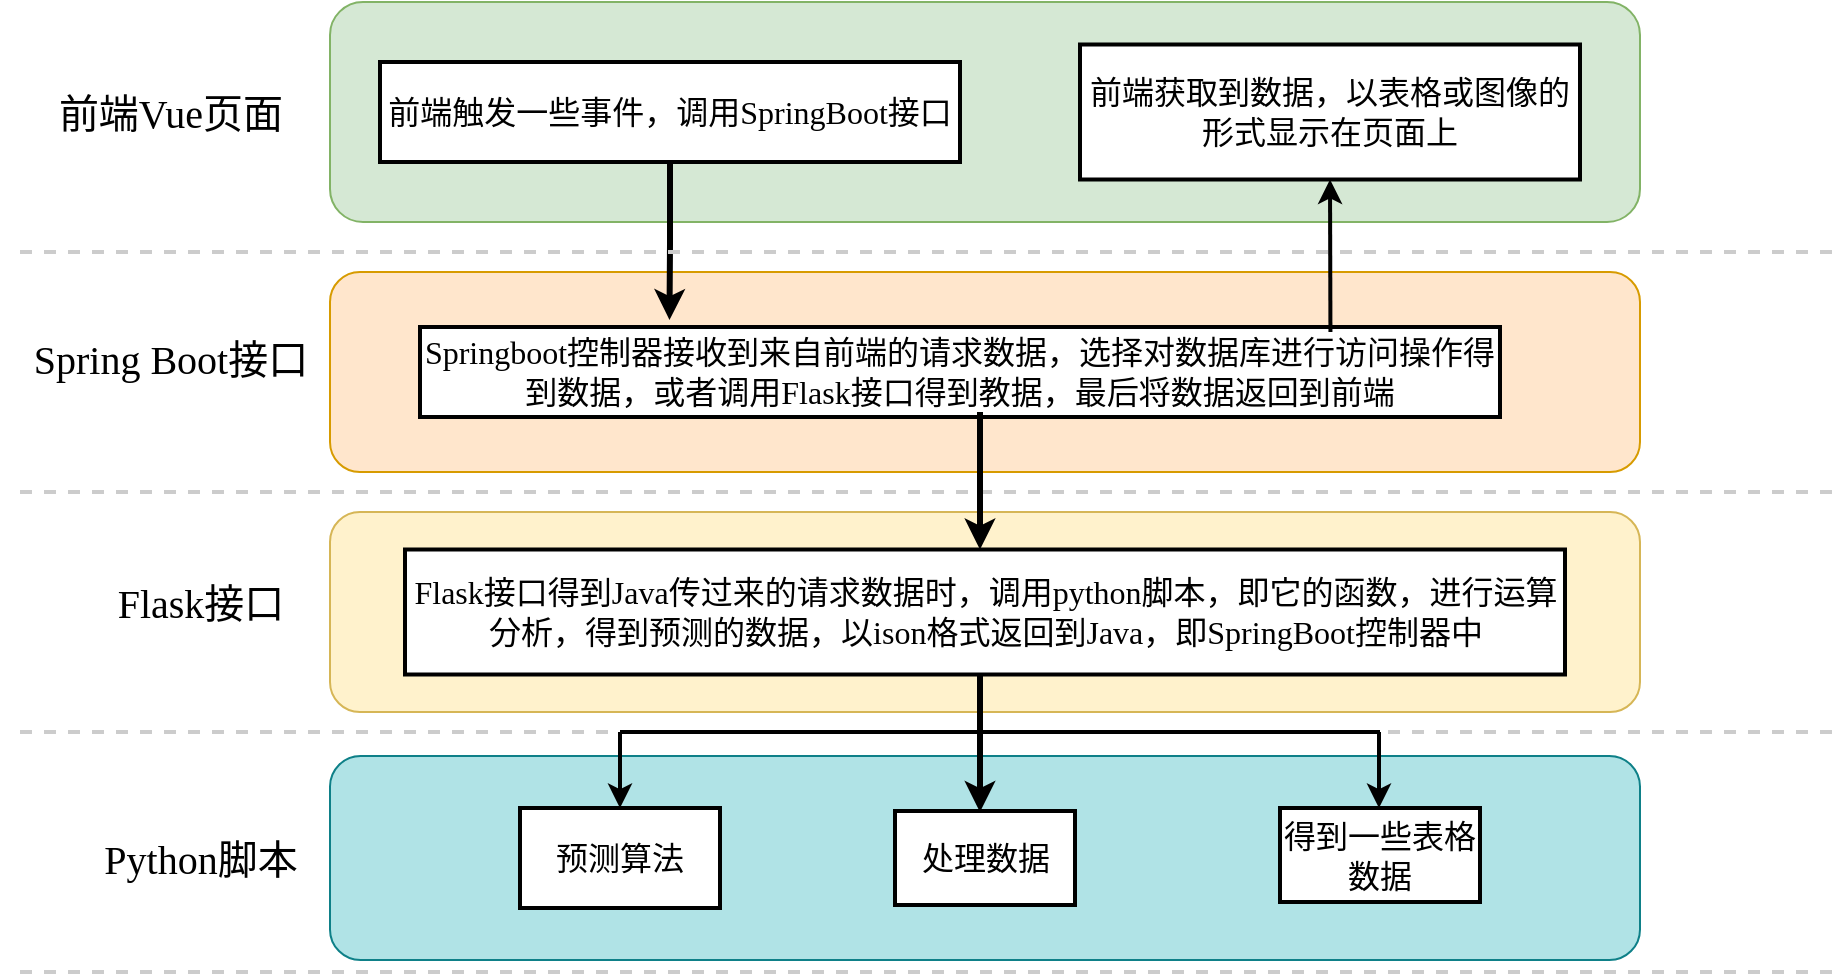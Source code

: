 <mxfile version="27.0.6">
  <diagram name="第 1 页" id="xMhFyrMVeEGbnWVEs9dL">
    <mxGraphModel dx="2008" dy="1156" grid="1" gridSize="10" guides="1" tooltips="1" connect="1" arrows="1" fold="1" page="1" pageScale="1" pageWidth="291" pageHeight="413" math="0" shadow="0">
      <root>
        <mxCell id="0" />
        <mxCell id="1" parent="0" />
        <mxCell id="B_UUGv-yr5kfgkIHQYiB-2" value="&lt;font style=&quot;vertical-align: inherit;&quot;&gt;&lt;font face=&quot;宋体&quot; style=&quot;vertical-align: inherit;&quot;&gt;前端Vue页面&lt;/font&gt;&lt;/font&gt;" style="text;html=1;align=center;verticalAlign=middle;resizable=0;points=[];autosize=1;strokeColor=none;fillColor=none;fontFamily=Times New Roman;fontSize=20;" vertex="1" parent="1">
          <mxGeometry x="-350" width="130" height="40" as="geometry" />
        </mxCell>
        <mxCell id="B_UUGv-yr5kfgkIHQYiB-3" value="&lt;font style=&quot;font-size: 20px;&quot;&gt;Spring Boot接口&lt;/font&gt;" style="text;html=1;align=center;verticalAlign=middle;resizable=0;points=[];autosize=1;strokeColor=none;fillColor=none;fontFamily=宋体;" vertex="1" parent="1">
          <mxGeometry x="-370" y="123" width="170" height="40" as="geometry" />
        </mxCell>
        <mxCell id="B_UUGv-yr5kfgkIHQYiB-4" value="" style="rounded=1;whiteSpace=wrap;html=1;fontFamily=Times New Roman;fillColor=#d5e8d4;strokeColor=#82b366;" vertex="1" parent="1">
          <mxGeometry x="-205" y="-35" width="655" height="110" as="geometry" />
        </mxCell>
        <mxCell id="B_UUGv-yr5kfgkIHQYiB-5" value="&lt;font face=&quot;宋体&quot; style=&quot;font-size: 16px;&quot;&gt;前端触发一些事件，调用SpringBoot接口&lt;/font&gt;" style="rounded=0;whiteSpace=wrap;html=1;fontFamily=Times New Roman;strokeWidth=2;" vertex="1" parent="1">
          <mxGeometry x="-180" y="-5" width="290" height="50" as="geometry" />
        </mxCell>
        <mxCell id="B_UUGv-yr5kfgkIHQYiB-6" value="&lt;font style=&quot;font-size: 16px;&quot; face=&quot;宋体&quot;&gt;前端获取到数据，以表格或图像的形式显示在页面上&lt;/font&gt;" style="rounded=0;whiteSpace=wrap;html=1;fontFamily=Times New Roman;strokeWidth=2;" vertex="1" parent="1">
          <mxGeometry x="170" y="-13.75" width="250" height="67.5" as="geometry" />
        </mxCell>
        <mxCell id="B_UUGv-yr5kfgkIHQYiB-7" value="" style="rounded=1;whiteSpace=wrap;html=1;fontFamily=Times New Roman;fillColor=#ffe6cc;strokeColor=#d79b00;" vertex="1" parent="1">
          <mxGeometry x="-205" y="100" width="655" height="100" as="geometry" />
        </mxCell>
        <mxCell id="B_UUGv-yr5kfgkIHQYiB-8" value="&lt;font face=&quot;宋体&quot;&gt;&lt;span style=&quot;font-size: 16px;&quot;&gt;Springboot控制器接收到来自前端的请求数据，选择对数据库进行访问操作得到数据，或者调用Flask接口得到教据，最后将数据返回到前端&lt;/span&gt;&lt;/font&gt;" style="rounded=0;whiteSpace=wrap;html=1;fontFamily=Times New Roman;strokeWidth=2;" vertex="1" parent="1">
          <mxGeometry x="-160" y="127.5" width="540" height="45" as="geometry" />
        </mxCell>
        <mxCell id="B_UUGv-yr5kfgkIHQYiB-11" style="edgeStyle=orthogonalEdgeStyle;rounded=0;orthogonalLoop=1;jettySize=auto;html=1;exitX=0.5;exitY=1;exitDx=0;exitDy=0;entryX=0.231;entryY=-0.078;entryDx=0;entryDy=0;entryPerimeter=0;strokeWidth=3;" edge="1" parent="1" source="B_UUGv-yr5kfgkIHQYiB-5" target="B_UUGv-yr5kfgkIHQYiB-8">
          <mxGeometry relative="1" as="geometry" />
        </mxCell>
        <mxCell id="B_UUGv-yr5kfgkIHQYiB-14" value="" style="endArrow=classic;html=1;rounded=0;entryX=0.5;entryY=1;entryDx=0;entryDy=0;exitX=0.843;exitY=0.056;exitDx=0;exitDy=0;exitPerimeter=0;strokeWidth=2;" edge="1" parent="1" source="B_UUGv-yr5kfgkIHQYiB-8" target="B_UUGv-yr5kfgkIHQYiB-6">
          <mxGeometry width="50" height="50" relative="1" as="geometry">
            <mxPoint x="120" y="200" as="sourcePoint" />
            <mxPoint x="170" y="150" as="targetPoint" />
          </mxGeometry>
        </mxCell>
        <mxCell id="B_UUGv-yr5kfgkIHQYiB-15" value="" style="endArrow=none;dashed=1;html=1;rounded=0;strokeWidth=2;strokeColor=#CCCCCC;" edge="1" parent="1">
          <mxGeometry width="50" height="50" relative="1" as="geometry">
            <mxPoint x="-360" y="90" as="sourcePoint" />
            <mxPoint x="550" y="90" as="targetPoint" />
          </mxGeometry>
        </mxCell>
        <mxCell id="B_UUGv-yr5kfgkIHQYiB-16" value="" style="endArrow=none;dashed=1;html=1;rounded=0;strokeWidth=2;strokeColor=#CCCCCC;" edge="1" parent="1">
          <mxGeometry width="50" height="50" relative="1" as="geometry">
            <mxPoint x="-360" y="210" as="sourcePoint" />
            <mxPoint x="550" y="210" as="targetPoint" />
          </mxGeometry>
        </mxCell>
        <mxCell id="B_UUGv-yr5kfgkIHQYiB-17" value="" style="endArrow=none;dashed=1;html=1;rounded=0;strokeWidth=2;strokeColor=#CCCCCC;" edge="1" parent="1">
          <mxGeometry width="50" height="50" relative="1" as="geometry">
            <mxPoint x="-360" y="330" as="sourcePoint" />
            <mxPoint x="550" y="330" as="targetPoint" />
          </mxGeometry>
        </mxCell>
        <mxCell id="B_UUGv-yr5kfgkIHQYiB-19" value="" style="rounded=1;whiteSpace=wrap;html=1;fontFamily=Times New Roman;fillColor=#fff2cc;strokeColor=#d6b656;" vertex="1" parent="1">
          <mxGeometry x="-205" y="220" width="655" height="100" as="geometry" />
        </mxCell>
        <mxCell id="B_UUGv-yr5kfgkIHQYiB-18" value="&lt;font style=&quot;font-size: 20px;&quot; face=&quot;宋体&quot;&gt;Flask接口&lt;/font&gt;" style="text;html=1;align=center;verticalAlign=middle;resizable=0;points=[];autosize=1;strokeColor=none;fillColor=none;fontFamily=Times New Roman;" vertex="1" parent="1">
          <mxGeometry x="-325" y="245" width="110" height="40" as="geometry" />
        </mxCell>
        <mxCell id="B_UUGv-yr5kfgkIHQYiB-20" value="&lt;font face=&quot;宋体&quot;&gt;&lt;span style=&quot;font-size: 16px;&quot;&gt;Flask接口得到Java传过来的请求数据时，调用python脚本，即它的函数，进行运算分析，得到预测的数据，以ison格式返回到Java，即SpringBoot控制器中&lt;/span&gt;&lt;/font&gt;" style="rounded=0;whiteSpace=wrap;html=1;fontFamily=Times New Roman;strokeWidth=2;" vertex="1" parent="1">
          <mxGeometry x="-167.5" y="238.75" width="580" height="62.5" as="geometry" />
        </mxCell>
        <mxCell id="B_UUGv-yr5kfgkIHQYiB-22" style="edgeStyle=orthogonalEdgeStyle;rounded=0;orthogonalLoop=1;jettySize=auto;html=1;entryX=0.231;entryY=-0.078;entryDx=0;entryDy=0;entryPerimeter=0;strokeWidth=3;" edge="1" parent="1">
          <mxGeometry relative="1" as="geometry">
            <mxPoint x="120" y="170" as="sourcePoint" />
            <mxPoint x="120" y="238.75" as="targetPoint" />
          </mxGeometry>
        </mxCell>
        <mxCell id="B_UUGv-yr5kfgkIHQYiB-23" value="" style="endArrow=none;dashed=1;html=1;rounded=0;strokeWidth=2;strokeColor=#CCCCCC;" edge="1" parent="1">
          <mxGeometry width="50" height="50" relative="1" as="geometry">
            <mxPoint x="-360" y="450" as="sourcePoint" />
            <mxPoint x="550" y="450" as="targetPoint" />
          </mxGeometry>
        </mxCell>
        <mxCell id="B_UUGv-yr5kfgkIHQYiB-24" value="&lt;font style=&quot;font-size: 20px;&quot; face=&quot;宋体&quot;&gt;Python脚本&lt;/font&gt;" style="text;html=1;align=center;verticalAlign=middle;resizable=0;points=[];autosize=1;strokeColor=none;fillColor=none;fontFamily=Times New Roman;" vertex="1" parent="1">
          <mxGeometry x="-330" y="373" width="120" height="40" as="geometry" />
        </mxCell>
        <mxCell id="B_UUGv-yr5kfgkIHQYiB-25" value="" style="rounded=1;whiteSpace=wrap;html=1;fontFamily=Times New Roman;fillColor=#b0e3e6;strokeColor=#0e8088;" vertex="1" parent="1">
          <mxGeometry x="-205" y="342" width="655" height="102" as="geometry" />
        </mxCell>
        <mxCell id="B_UUGv-yr5kfgkIHQYiB-26" style="edgeStyle=orthogonalEdgeStyle;rounded=0;orthogonalLoop=1;jettySize=auto;html=1;entryX=0.231;entryY=-0.078;entryDx=0;entryDy=0;entryPerimeter=0;strokeWidth=3;" edge="1" parent="1">
          <mxGeometry relative="1" as="geometry">
            <mxPoint x="120" y="301.25" as="sourcePoint" />
            <mxPoint x="120" y="370" as="targetPoint" />
          </mxGeometry>
        </mxCell>
        <mxCell id="B_UUGv-yr5kfgkIHQYiB-27" value="&lt;font style=&quot;font-size: 16px;&quot; face=&quot;宋体&quot;&gt;处理数据&lt;/font&gt;" style="rounded=0;whiteSpace=wrap;html=1;fontFamily=Times New Roman;strokeWidth=2;" vertex="1" parent="1">
          <mxGeometry x="77.5" y="369.5" width="90" height="47" as="geometry" />
        </mxCell>
        <mxCell id="B_UUGv-yr5kfgkIHQYiB-28" value="&lt;font style=&quot;font-size: 16px;&quot; face=&quot;宋体&quot;&gt;得到一些表格数据&lt;/font&gt;" style="rounded=0;whiteSpace=wrap;html=1;fontFamily=Times New Roman;strokeWidth=2;" vertex="1" parent="1">
          <mxGeometry x="270" y="368" width="100" height="47" as="geometry" />
        </mxCell>
        <mxCell id="B_UUGv-yr5kfgkIHQYiB-29" value="&lt;font style=&quot;font-size: 16px;&quot; face=&quot;宋体&quot;&gt;预测算法&lt;/font&gt;" style="rounded=0;whiteSpace=wrap;html=1;fontFamily=Times New Roman;strokeWidth=2;" vertex="1" parent="1">
          <mxGeometry x="-110" y="368" width="100" height="50" as="geometry" />
        </mxCell>
        <mxCell id="B_UUGv-yr5kfgkIHQYiB-31" value="" style="endArrow=none;html=1;rounded=0;strokeWidth=2;" edge="1" parent="1">
          <mxGeometry width="50" height="50" relative="1" as="geometry">
            <mxPoint x="-60" y="330" as="sourcePoint" />
            <mxPoint x="320" y="330" as="targetPoint" />
          </mxGeometry>
        </mxCell>
        <mxCell id="B_UUGv-yr5kfgkIHQYiB-32" value="" style="endArrow=classic;html=1;rounded=0;entryX=0.5;entryY=0;entryDx=0;entryDy=0;strokeWidth=2;" edge="1" parent="1" target="B_UUGv-yr5kfgkIHQYiB-29">
          <mxGeometry width="50" height="50" relative="1" as="geometry">
            <mxPoint x="-60" y="330" as="sourcePoint" />
            <mxPoint x="-30" y="288" as="targetPoint" />
            <Array as="points">
              <mxPoint x="-60" y="350" />
            </Array>
          </mxGeometry>
        </mxCell>
        <mxCell id="B_UUGv-yr5kfgkIHQYiB-33" value="" style="endArrow=classic;html=1;rounded=0;entryX=0.5;entryY=0;entryDx=0;entryDy=0;strokeWidth=2;" edge="1" parent="1">
          <mxGeometry width="50" height="50" relative="1" as="geometry">
            <mxPoint x="319.5" y="330" as="sourcePoint" />
            <mxPoint x="319.5" y="368" as="targetPoint" />
            <Array as="points">
              <mxPoint x="319.5" y="350" />
            </Array>
          </mxGeometry>
        </mxCell>
      </root>
    </mxGraphModel>
  </diagram>
</mxfile>
